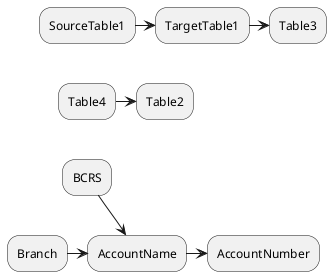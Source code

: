 @startuml
SourceTable1 -right-> TargetTable1
             -right-> Table3
Table4 -right-> Table2
 
BCRS -right-> AccountName
     -right-> AccountNumber
 
Branch-right->AccountName
 
 
SourceTable1 -down[hidden]-> Table4
Table4 -down[hidden]-> BCRS
BCRS -down[hidden]-> Branch
@enduml
